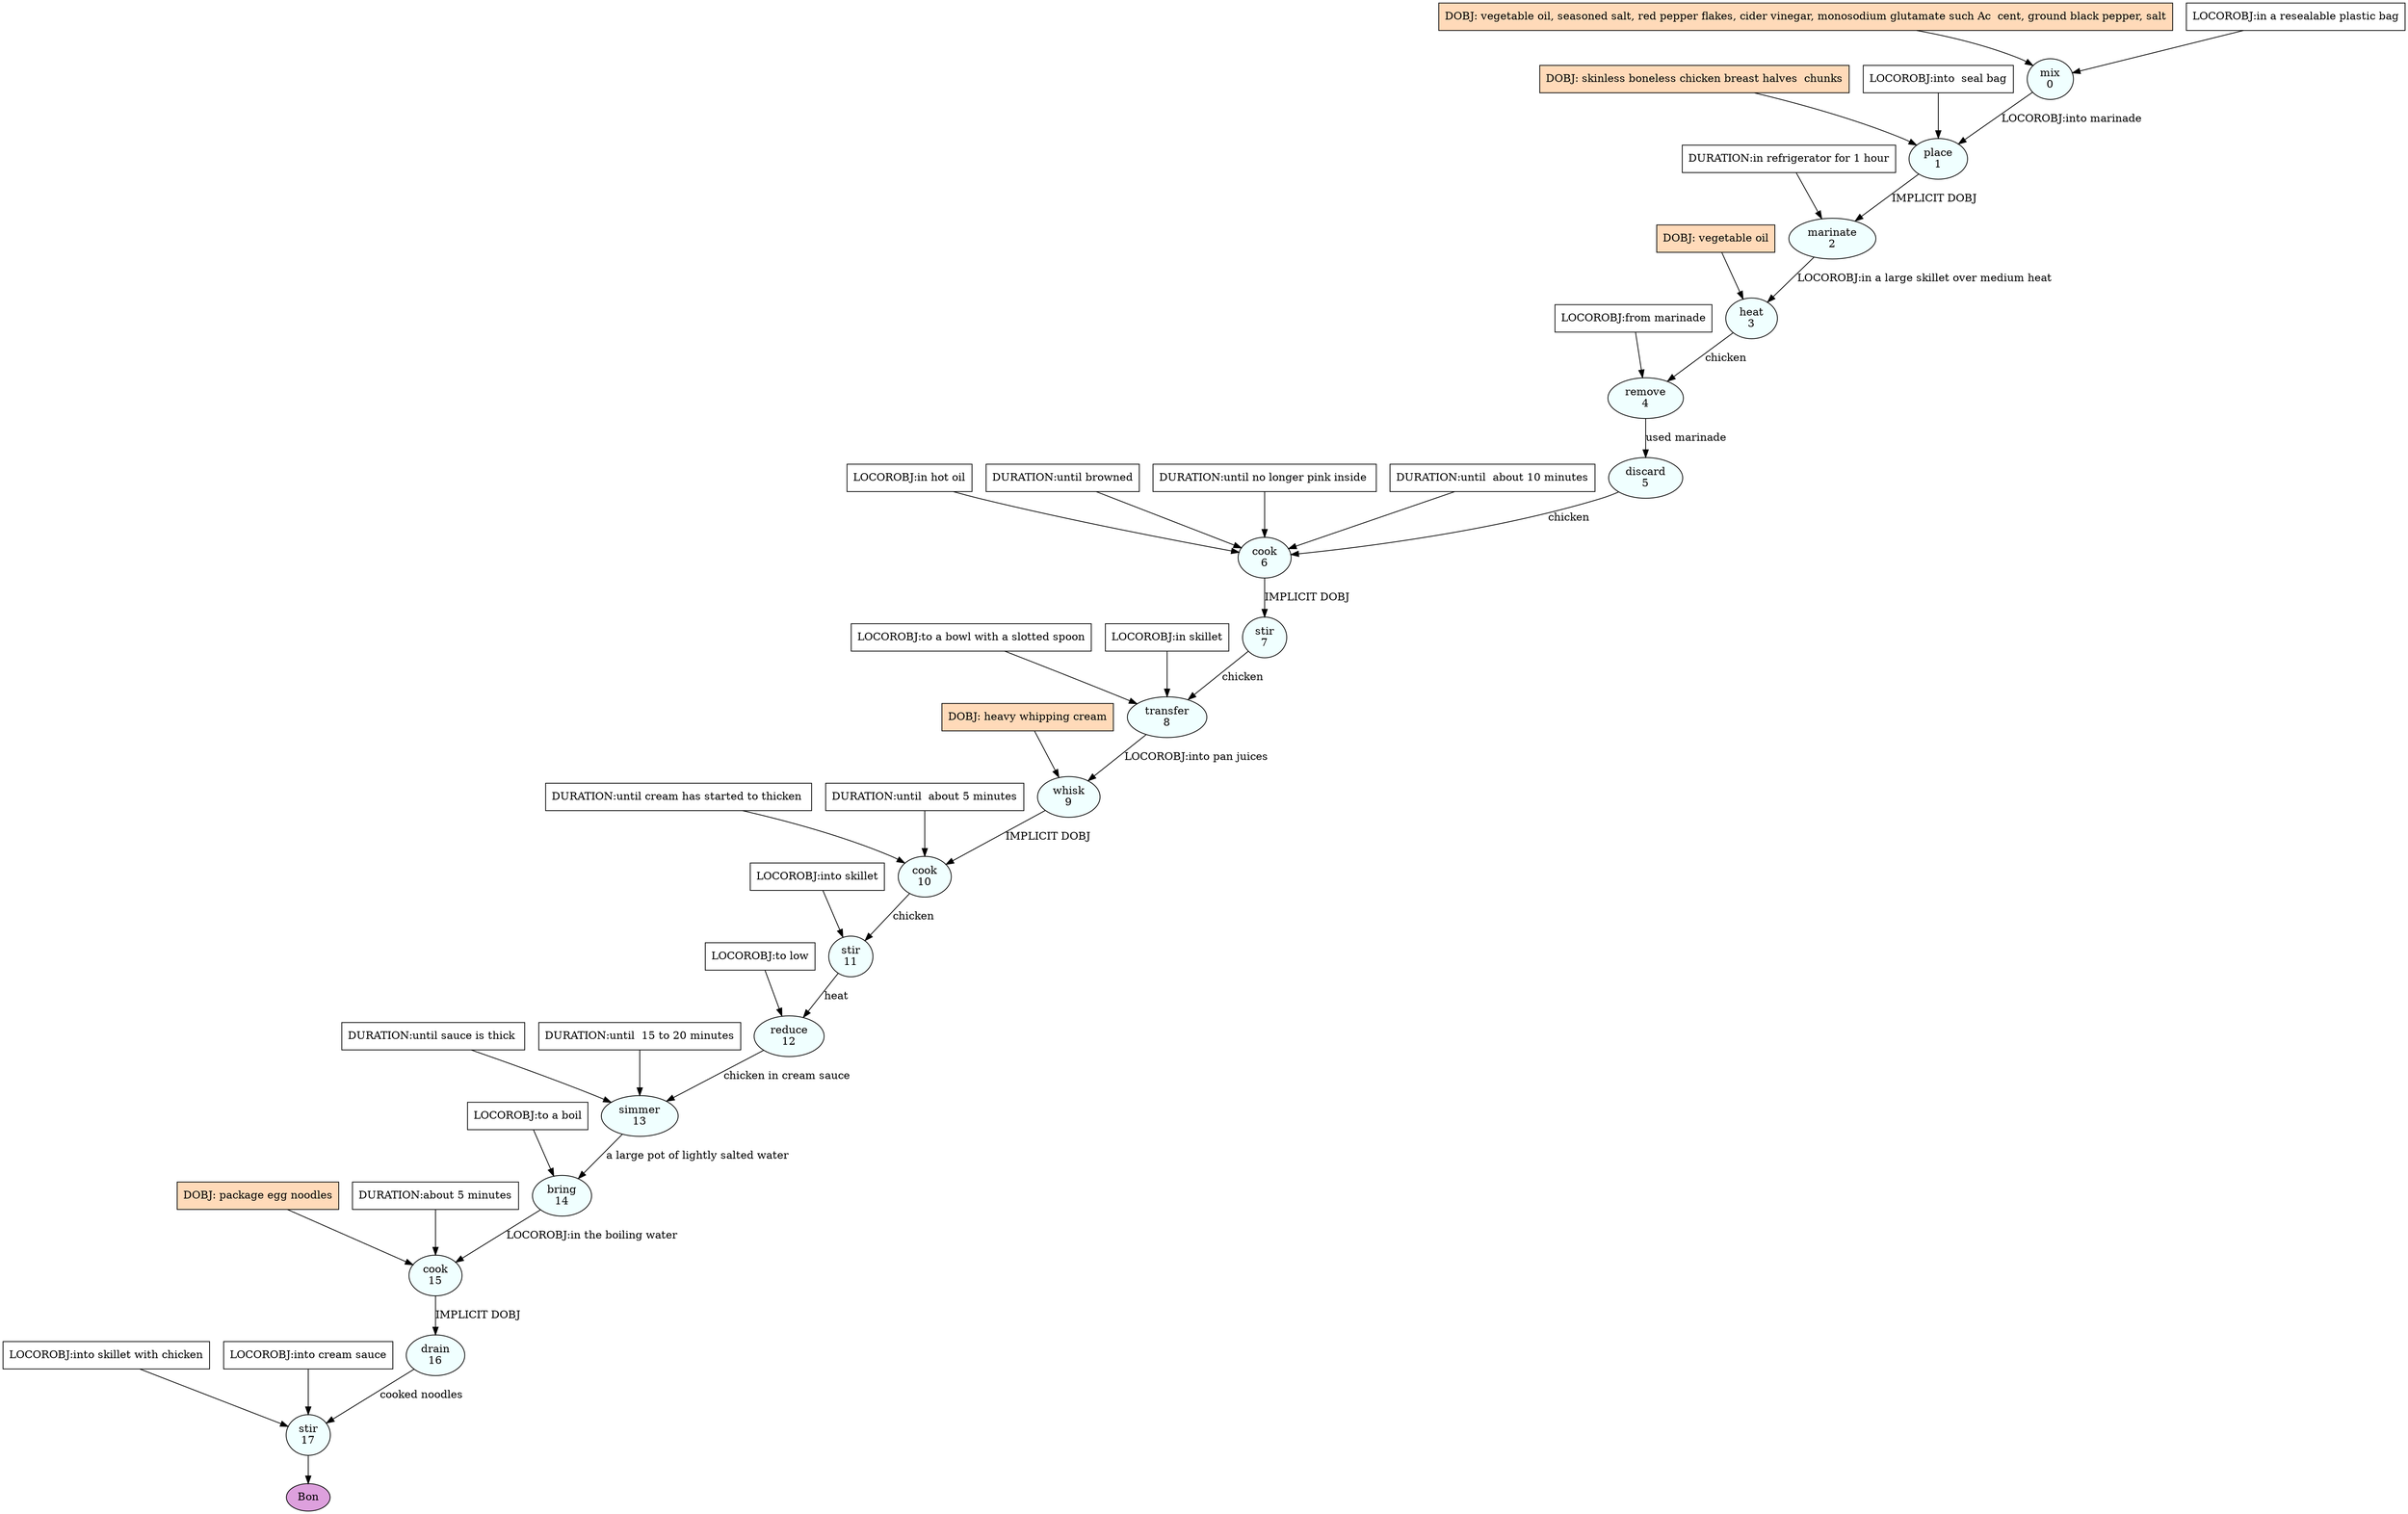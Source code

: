 digraph recipe {
E0[label="mix
0", shape=oval, style=filled, fillcolor=azure]
E1[label="place
1", shape=oval, style=filled, fillcolor=azure]
E2[label="marinate
2", shape=oval, style=filled, fillcolor=azure]
E3[label="heat
3", shape=oval, style=filled, fillcolor=azure]
E4[label="remove
4", shape=oval, style=filled, fillcolor=azure]
E5[label="discard
5", shape=oval, style=filled, fillcolor=azure]
E6[label="cook
6", shape=oval, style=filled, fillcolor=azure]
E7[label="stir
7", shape=oval, style=filled, fillcolor=azure]
E8[label="transfer
8", shape=oval, style=filled, fillcolor=azure]
E9[label="whisk
9", shape=oval, style=filled, fillcolor=azure]
E10[label="cook
10", shape=oval, style=filled, fillcolor=azure]
E11[label="stir
11", shape=oval, style=filled, fillcolor=azure]
E12[label="reduce
12", shape=oval, style=filled, fillcolor=azure]
E13[label="simmer
13", shape=oval, style=filled, fillcolor=azure]
E14[label="bring
14", shape=oval, style=filled, fillcolor=azure]
E15[label="cook
15", shape=oval, style=filled, fillcolor=azure]
E16[label="drain
16", shape=oval, style=filled, fillcolor=azure]
E17[label="stir
17", shape=oval, style=filled, fillcolor=azure]
D0[label="DOBJ: vegetable oil, seasoned salt, red pepper flakes, cider vinegar, monosodium glutamate such Ac  cent, ground black pepper, salt", shape=box, style=filled, fillcolor=peachpuff]
D0 -> E0
P0_0[label="LOCOROBJ:in a resealable plastic bag", shape=box, style=filled, fillcolor=white]
P0_0 -> E0
D1_ing[label="DOBJ: skinless boneless chicken breast halves  chunks", shape=box, style=filled, fillcolor=peachpuff]
D1_ing -> E1
E0 -> E1 [label="LOCOROBJ:into marinade "]
P1_0_1[label="LOCOROBJ:into  seal bag", shape=box, style=filled, fillcolor=white]
P1_0_1 -> E1
E1 -> E2 [label="IMPLICIT DOBJ"]
P2_0_0[label="DURATION:in refrigerator for 1 hour", shape=box, style=filled, fillcolor=white]
P2_0_0 -> E2
D3_ing[label="DOBJ: vegetable oil", shape=box, style=filled, fillcolor=peachpuff]
D3_ing -> E3
E2 -> E3 [label="LOCOROBJ:in a large skillet over medium heat"]
E3 -> E4 [label="chicken"]
P4_0_0[label="LOCOROBJ:from marinade", shape=box, style=filled, fillcolor=white]
P4_0_0 -> E4
E4 -> E5 [label="used marinade"]
E5 -> E6 [label="chicken"]
P6_0_0[label="LOCOROBJ:in hot oil", shape=box, style=filled, fillcolor=white]
P6_0_0 -> E6
P6_1_0[label="DURATION:until browned", shape=box, style=filled, fillcolor=white]
P6_1_0 -> E6
P6_1_1[label="DURATION:until no longer pink inside ", shape=box, style=filled, fillcolor=white]
P6_1_1 -> E6
P6_1_2[label="DURATION:until  about 10 minutes", shape=box, style=filled, fillcolor=white]
P6_1_2 -> E6
E6 -> E7 [label="IMPLICIT DOBJ"]
E7 -> E8 [label="chicken"]
P8_0_0[label="LOCOROBJ:to a bowl with a slotted spoon", shape=box, style=filled, fillcolor=white]
P8_0_0 -> E8
P8_1_0[label="LOCOROBJ:in skillet", shape=box, style=filled, fillcolor=white]
P8_1_0 -> E8
D9_ing[label="DOBJ: heavy whipping cream", shape=box, style=filled, fillcolor=peachpuff]
D9_ing -> E9
E8 -> E9 [label="LOCOROBJ:into pan juices"]
E9 -> E10 [label="IMPLICIT DOBJ"]
P10_0_0[label="DURATION:until cream has started to thicken ", shape=box, style=filled, fillcolor=white]
P10_0_0 -> E10
P10_0_1[label="DURATION:until  about 5 minutes", shape=box, style=filled, fillcolor=white]
P10_0_1 -> E10
E10 -> E11 [label="chicken"]
P11_0_0[label="LOCOROBJ:into skillet", shape=box, style=filled, fillcolor=white]
P11_0_0 -> E11
E11 -> E12 [label="heat"]
P12_0_0[label="LOCOROBJ:to low", shape=box, style=filled, fillcolor=white]
P12_0_0 -> E12
E12 -> E13 [label="chicken in cream sauce"]
P13_0_0[label="DURATION:until sauce is thick ", shape=box, style=filled, fillcolor=white]
P13_0_0 -> E13
P13_0_1[label="DURATION:until  15 to 20 minutes", shape=box, style=filled, fillcolor=white]
P13_0_1 -> E13
E13 -> E14 [label="a large pot of lightly salted water"]
P14_0_0[label="LOCOROBJ:to a boil", shape=box, style=filled, fillcolor=white]
P14_0_0 -> E14
D15_ing[label="DOBJ: package egg noodles", shape=box, style=filled, fillcolor=peachpuff]
D15_ing -> E15
E14 -> E15 [label="LOCOROBJ:in the boiling water"]
P15_1_0[label="DURATION:about 5 minutes", shape=box, style=filled, fillcolor=white]
P15_1_0 -> E15
E15 -> E16 [label="IMPLICIT DOBJ"]
E16 -> E17 [label="cooked noodles"]
P17_0_0[label="LOCOROBJ:into skillet with chicken", shape=box, style=filled, fillcolor=white]
P17_0_0 -> E17
P17_0_1[label="LOCOROBJ:into cream sauce", shape=box, style=filled, fillcolor=white]
P17_0_1 -> E17
EOR[label="Bon", shape=oval, style=filled, fillcolor=plum]
E17 -> EOR
}
